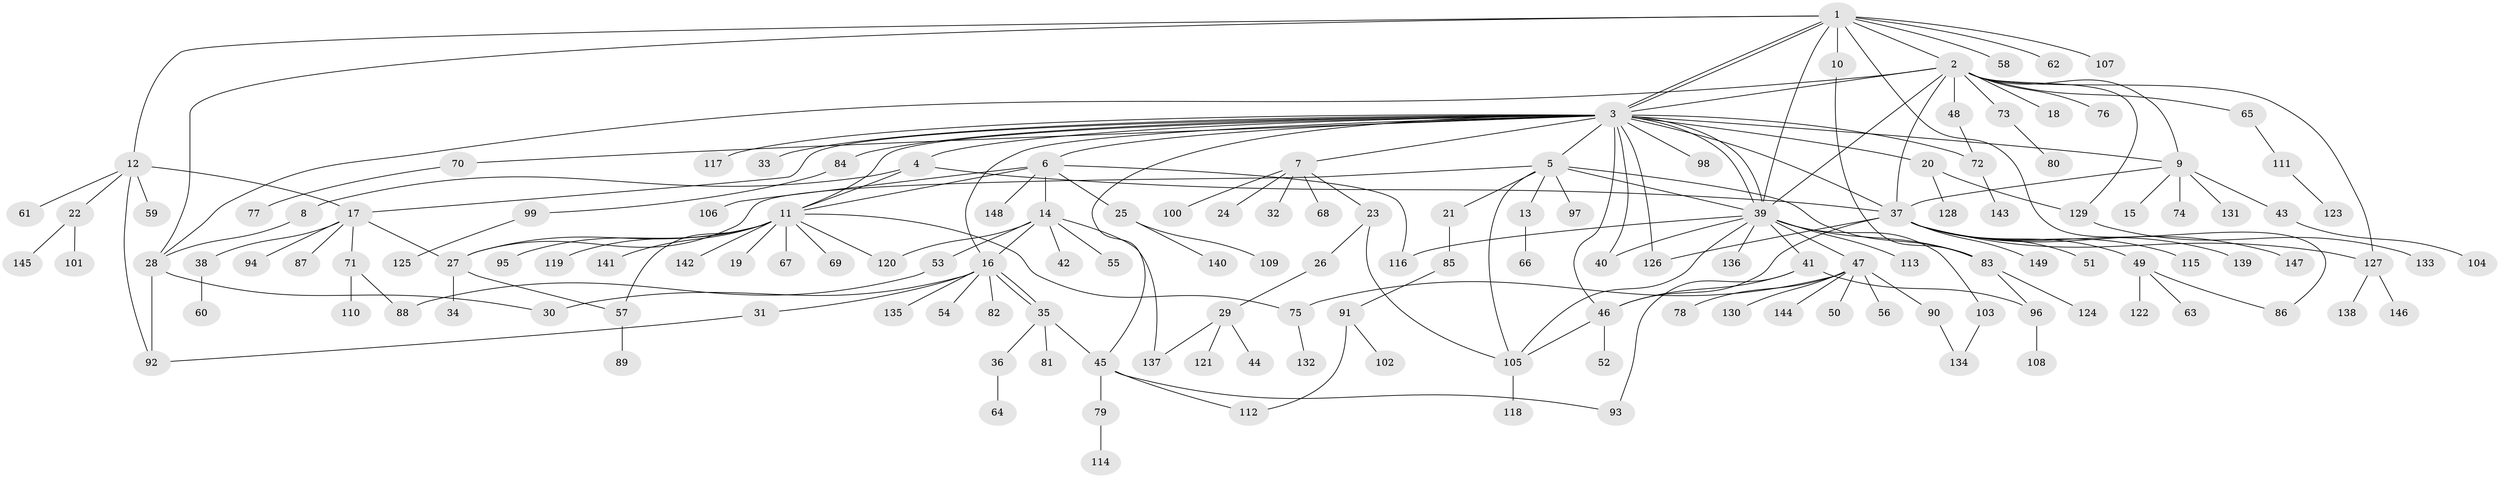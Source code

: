 // Generated by graph-tools (version 1.1) at 2025/01/03/09/25 03:01:54]
// undirected, 149 vertices, 194 edges
graph export_dot {
graph [start="1"]
  node [color=gray90,style=filled];
  1;
  2;
  3;
  4;
  5;
  6;
  7;
  8;
  9;
  10;
  11;
  12;
  13;
  14;
  15;
  16;
  17;
  18;
  19;
  20;
  21;
  22;
  23;
  24;
  25;
  26;
  27;
  28;
  29;
  30;
  31;
  32;
  33;
  34;
  35;
  36;
  37;
  38;
  39;
  40;
  41;
  42;
  43;
  44;
  45;
  46;
  47;
  48;
  49;
  50;
  51;
  52;
  53;
  54;
  55;
  56;
  57;
  58;
  59;
  60;
  61;
  62;
  63;
  64;
  65;
  66;
  67;
  68;
  69;
  70;
  71;
  72;
  73;
  74;
  75;
  76;
  77;
  78;
  79;
  80;
  81;
  82;
  83;
  84;
  85;
  86;
  87;
  88;
  89;
  90;
  91;
  92;
  93;
  94;
  95;
  96;
  97;
  98;
  99;
  100;
  101;
  102;
  103;
  104;
  105;
  106;
  107;
  108;
  109;
  110;
  111;
  112;
  113;
  114;
  115;
  116;
  117;
  118;
  119;
  120;
  121;
  122;
  123;
  124;
  125;
  126;
  127;
  128;
  129;
  130;
  131;
  132;
  133;
  134;
  135;
  136;
  137;
  138;
  139;
  140;
  141;
  142;
  143;
  144;
  145;
  146;
  147;
  148;
  149;
  1 -- 2;
  1 -- 3;
  1 -- 3;
  1 -- 10;
  1 -- 12;
  1 -- 28;
  1 -- 39;
  1 -- 58;
  1 -- 62;
  1 -- 86;
  1 -- 107;
  2 -- 3;
  2 -- 9;
  2 -- 18;
  2 -- 28;
  2 -- 37;
  2 -- 39;
  2 -- 48;
  2 -- 65;
  2 -- 73;
  2 -- 76;
  2 -- 127;
  2 -- 129;
  3 -- 4;
  3 -- 5;
  3 -- 6;
  3 -- 7;
  3 -- 9;
  3 -- 11;
  3 -- 16;
  3 -- 17;
  3 -- 20;
  3 -- 33;
  3 -- 37;
  3 -- 39;
  3 -- 39;
  3 -- 40;
  3 -- 45;
  3 -- 46;
  3 -- 70;
  3 -- 72;
  3 -- 84;
  3 -- 98;
  3 -- 117;
  3 -- 126;
  4 -- 8;
  4 -- 11;
  4 -- 37;
  5 -- 13;
  5 -- 21;
  5 -- 27;
  5 -- 39;
  5 -- 83;
  5 -- 97;
  5 -- 105;
  6 -- 11;
  6 -- 14;
  6 -- 25;
  6 -- 106;
  6 -- 116;
  6 -- 148;
  7 -- 23;
  7 -- 24;
  7 -- 32;
  7 -- 68;
  7 -- 100;
  8 -- 28;
  9 -- 15;
  9 -- 37;
  9 -- 43;
  9 -- 74;
  9 -- 131;
  10 -- 83;
  11 -- 19;
  11 -- 27;
  11 -- 57;
  11 -- 67;
  11 -- 69;
  11 -- 75;
  11 -- 95;
  11 -- 119;
  11 -- 120;
  11 -- 141;
  11 -- 142;
  12 -- 17;
  12 -- 22;
  12 -- 59;
  12 -- 61;
  12 -- 92;
  13 -- 66;
  14 -- 16;
  14 -- 42;
  14 -- 53;
  14 -- 55;
  14 -- 120;
  14 -- 137;
  16 -- 30;
  16 -- 31;
  16 -- 35;
  16 -- 35;
  16 -- 54;
  16 -- 82;
  16 -- 135;
  17 -- 27;
  17 -- 38;
  17 -- 71;
  17 -- 87;
  17 -- 94;
  20 -- 128;
  20 -- 129;
  21 -- 85;
  22 -- 101;
  22 -- 145;
  23 -- 26;
  23 -- 105;
  25 -- 109;
  25 -- 140;
  26 -- 29;
  27 -- 34;
  27 -- 57;
  28 -- 30;
  28 -- 92;
  29 -- 44;
  29 -- 121;
  29 -- 137;
  31 -- 92;
  35 -- 36;
  35 -- 45;
  35 -- 81;
  36 -- 64;
  37 -- 46;
  37 -- 49;
  37 -- 51;
  37 -- 115;
  37 -- 126;
  37 -- 127;
  37 -- 139;
  37 -- 147;
  37 -- 149;
  38 -- 60;
  39 -- 40;
  39 -- 41;
  39 -- 47;
  39 -- 83;
  39 -- 103;
  39 -- 105;
  39 -- 113;
  39 -- 116;
  39 -- 136;
  41 -- 46;
  41 -- 93;
  41 -- 96;
  43 -- 104;
  45 -- 79;
  45 -- 93;
  45 -- 112;
  46 -- 52;
  46 -- 105;
  47 -- 50;
  47 -- 56;
  47 -- 75;
  47 -- 78;
  47 -- 90;
  47 -- 130;
  47 -- 144;
  48 -- 72;
  49 -- 63;
  49 -- 86;
  49 -- 122;
  53 -- 88;
  57 -- 89;
  65 -- 111;
  70 -- 77;
  71 -- 88;
  71 -- 110;
  72 -- 143;
  73 -- 80;
  75 -- 132;
  79 -- 114;
  83 -- 96;
  83 -- 124;
  84 -- 99;
  85 -- 91;
  90 -- 134;
  91 -- 102;
  91 -- 112;
  96 -- 108;
  99 -- 125;
  103 -- 134;
  105 -- 118;
  111 -- 123;
  127 -- 138;
  127 -- 146;
  129 -- 133;
}
